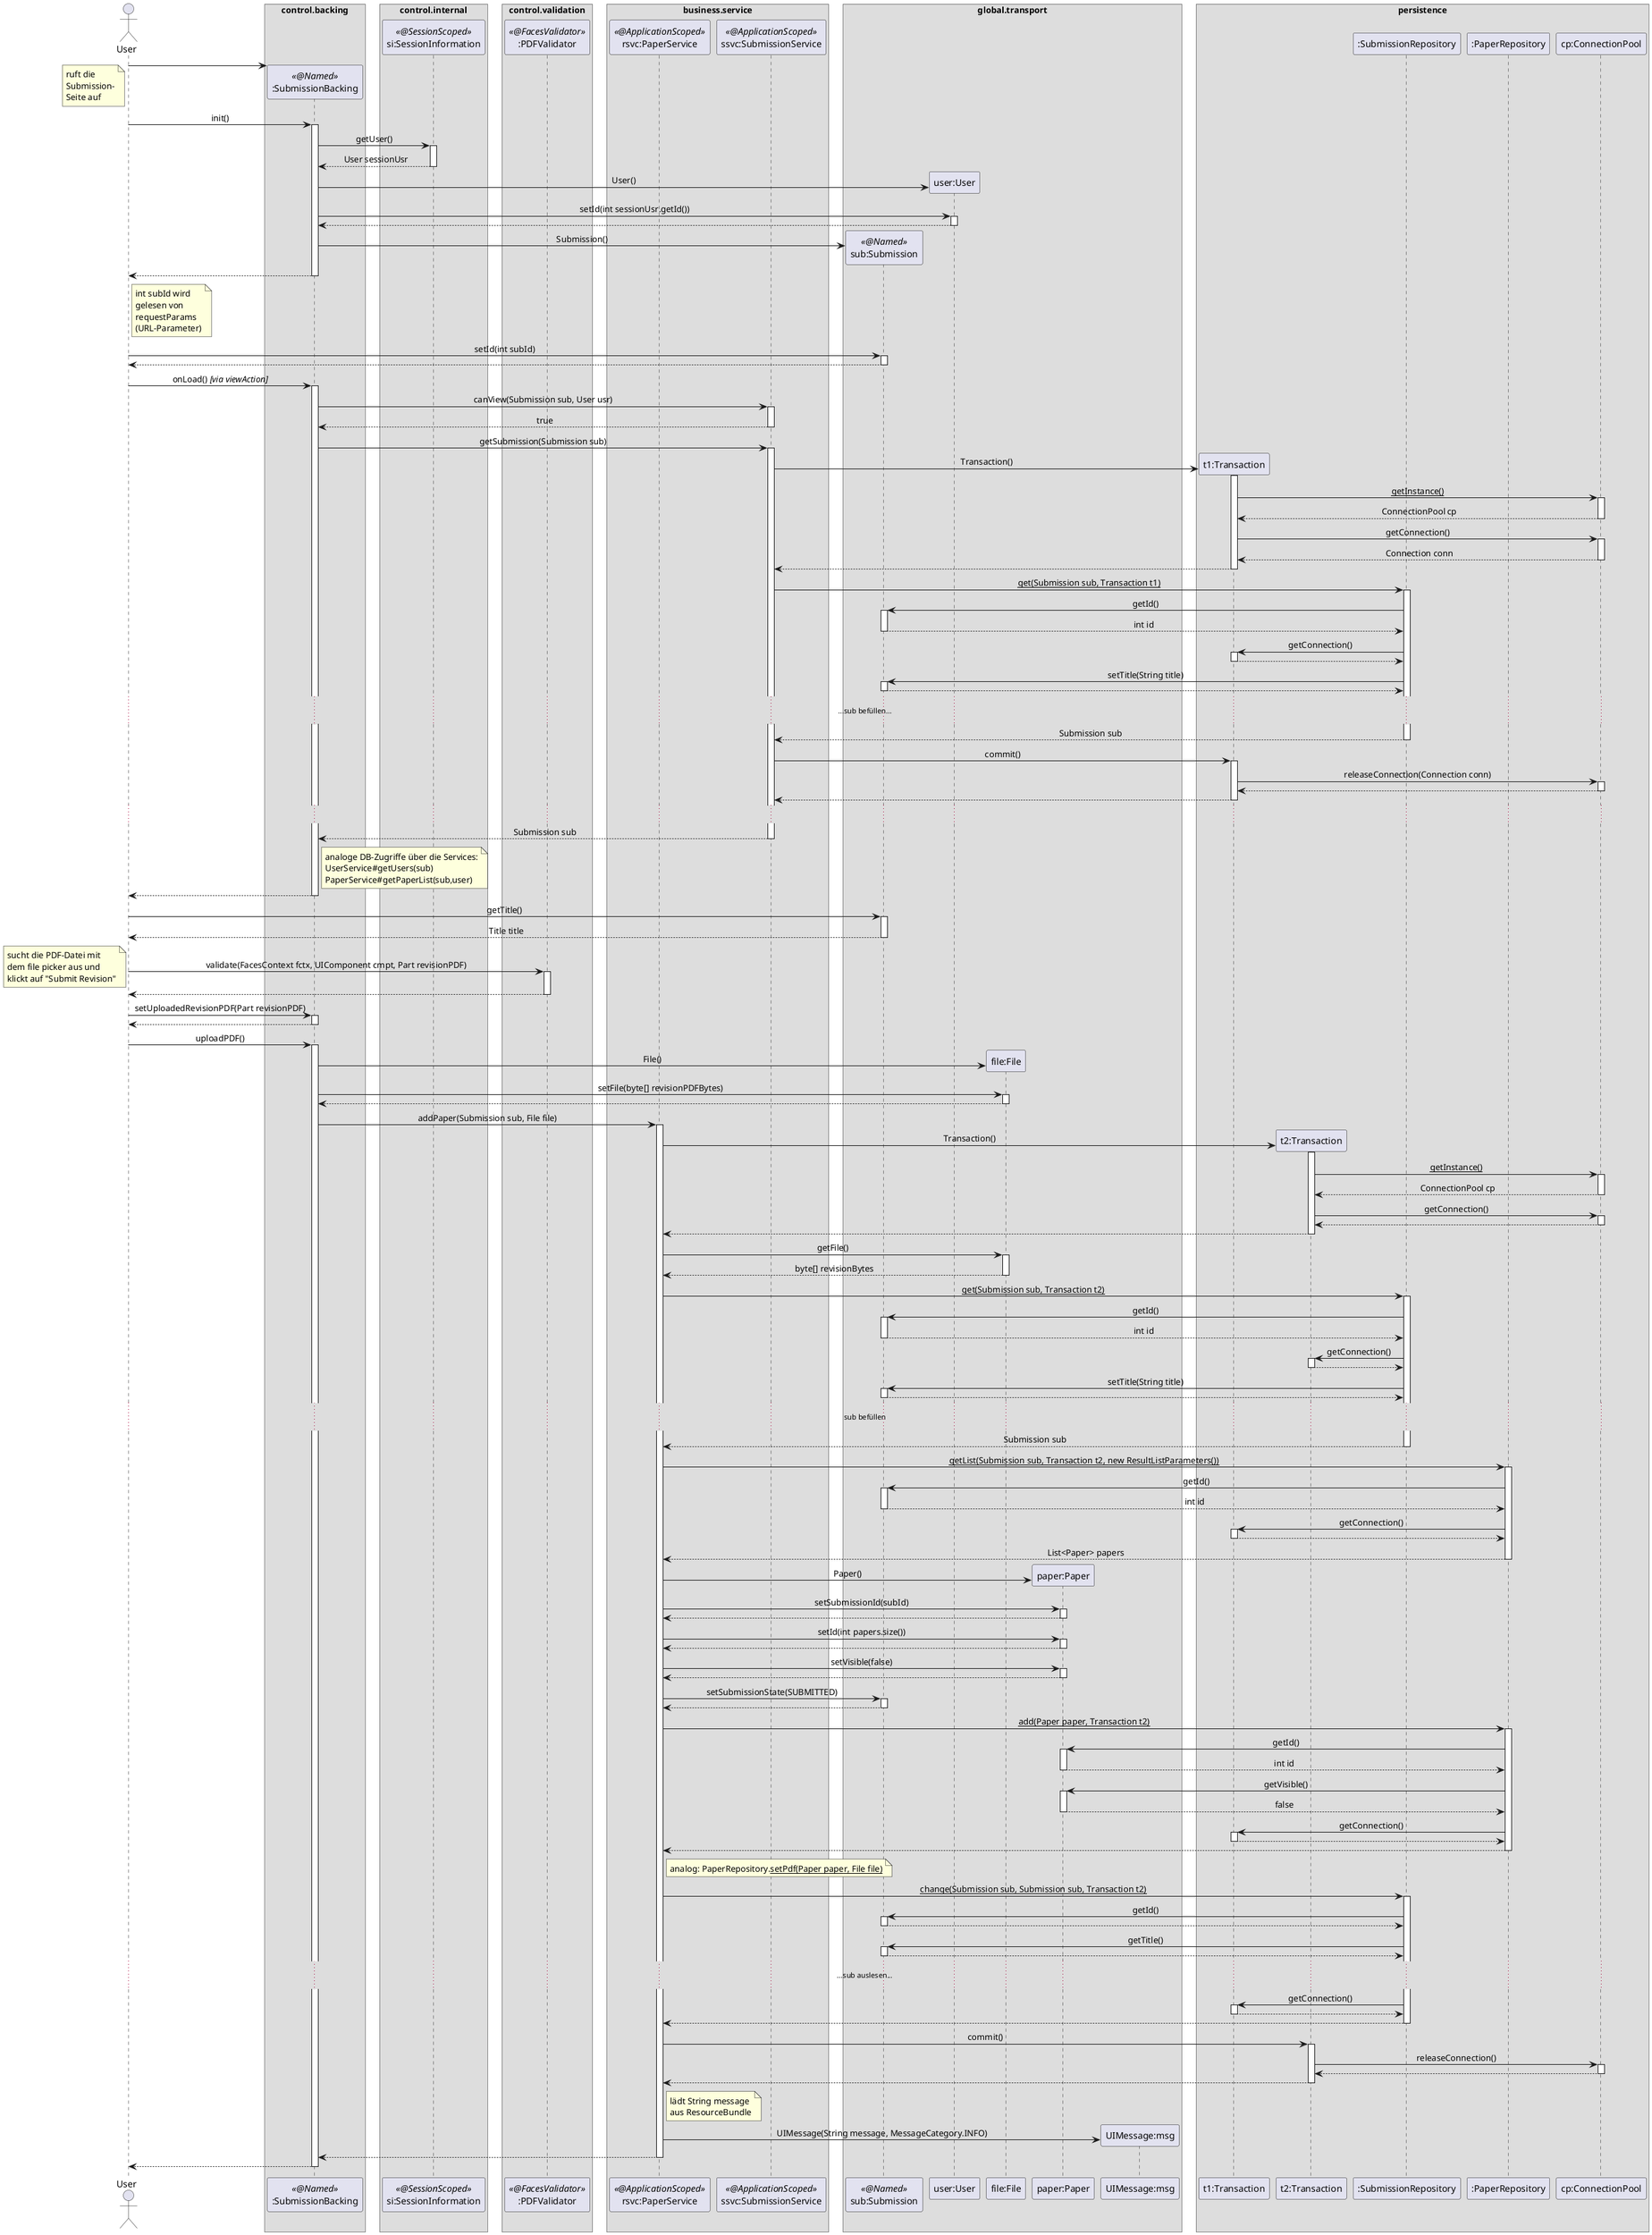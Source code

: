 @startuml
'https://plantuml.com/sequence-diagram

'!theme aws-orange
skinparam sequenceMessageAlign center
skinparam BoxPadding 10
'skinparam LifelineStrategy nosolid
'autonumber
'autoactivate on
'hide footbox

actor User as user

box "control.backing"
    participant ":SubmissionBacking" as sb << @Named >>
end box
'box "???"
'    participant ":ResourceBundle" as rscBundle
'end box
box "control.internal"
    participant "si:SessionInformation" as si << @SessionScoped >>
end box
box "control.validation"
    participant ":PDFValidator" as pdfv << @FacesValidator >>
end box
box "business.service"
    participant "rsvc:PaperService" as rsvc << @ApplicationScoped >>
    participant "ssvc:SubmissionService" as ssvc << @ApplicationScoped >>
end box
box "global.transport"
    participant "sub:Submission" as sub << @Named >>
    participant "user:User" as usr
    participant "file:File" as file
    participant "paper:Paper" as paper
    participant "UIMessage:msg" as msg
end box
box persistence
    participant "t1:Transaction" as t1
    participant "t2:Transaction" as t2
    participant ":SubmissionRepository" as sr
    participant ":PaperRepository" as pr
    participant "cp:ConnectionPool" as cp
end box

create sb
user -> sb
note left
    ruft die
    Submission-
    Seite auf
end note
user -> sb : init()
activate sb
    sb -> si ++ : getUser()
    return User sessionUsr
    sb -> usr ** : User()
    sb -> usr ++ : setId(int sessionUsr.getId())
    return
    sb -> sub ** : Submission()
return

note right of user
    int subId wird
    gelesen von
    requestParams
    (URL-Parameter)
end note
user -> sub ++ : setId(int subId)
return


user -> sb ++ : onLoad() //[via viewAction]//
    sb -> ssvc ++ : canView(Submission sub, User usr)
    return true

    sb -> ssvc : getSubmission(Submission sub)
    activate ssvc
        ssvc -> t1 ** : Transaction()
        activate t1
            t1 -> cp : __getInstance()__
            activate cp
            return ConnectionPool cp
            t1 -> cp : getConnection()
            activate cp
            return Connection conn
        return
        ssvc -> sr : __get(Submission sub, Transaction t1)__
        activate sr
            sr -> sub : getId()
            activate sub
            return int id
            sr -> t1 ++ : getConnection()
            return
            sr -> sub : setTitle(String title)
            activate sub
            return
            ......sub befüllen......
        return Submission sub
        ssvc -> t1 ++ : commit()
            t1 -> cp ++ : releaseConnection(Connection conn)
            return
        return
'        destroy t1
        ......
    return Submission sub

    note right of sb
        analoge DB-Zugriffe über die Services:
        UserService#getUsers(sub)
        PaperService#getPaperList(sub,user)
    end note

return

user -> sub ++ : getTitle()
return Title title

user -> pdfv ++ : validate(FacesContext fctx, UIComponent cmpt, Part revisionPDF)
note left
    sucht die PDF-Datei mit
    dem file picker aus und
    klickt auf "Submit Revision"
end note
return
user -> sb ++ : setUploadedRevisionPDF(Part revisionPDF)
return

user -> sb : uploadPDF()
activate sb
    sb -> file ** : File()
    sb -> file ++ : setFile(byte[] revisionPDFBytes)
    return

    sb -> rsvc : addPaper(Submission sub, File file)
    activate rsvc
        rsvc -> t2 ** : Transaction()
        activate t2
            t2 -> cp : __getInstance()__
            activate cp
            return ConnectionPool cp
            t2 -> cp : getConnection()
            activate cp
            return
        return

        rsvc -> file ++ : getFile()
        return byte[] revisionBytes

        rsvc -> sr : __get(Submission sub, Transaction t2)__
        activate sr
            sr -> sub : getId()
            activate sub
            return int id
            sr -> t2 ++ : getConnection()
            return
            sr -> sub : setTitle(String title)
            activate sub
            return
            ...sub befüllen...
        return Submission sub
        rsvc -> pr ++ : __getList(Submission sub, Transaction t2, new ResultListParameters())__
            pr -> sub ++ : getId()
            return int id
            pr -> t1 ++ : getConnection()
            return
        return List<Paper> papers
        rsvc -> paper ** : Paper()
        rsvc -> paper : setSubmissionId(subId)
        activate paper
        return
        rsvc -> paper : setId(int papers.size())
        activate paper
        return
        rsvc -> paper ++ : setVisible(false)
        return
        rsvc -> sub ++ : setSubmissionState(SUBMITTED)
        return

        rsvc -> pr ++ : __add(Paper paper, Transaction t2)__
            pr -> paper ++ : getId()
            return int id
            pr -> paper ++ : getVisible()
            return false
            pr -> t1 ++ : getConnection()
            return
        return
        note right of rsvc
            analog: PaperRepository.__setPdf(Paper paper, File file)__
        end note

        rsvc -> sr : __change(Submission sub, Submission sub, Transaction t2)__
        activate sr
            sr -> sub ++ : getId()
            return
            sr -> sub ++ : getTitle()
            return
            ......sub auslesen......
            sr -> t1 ++ : getConnection()
            return
        return

        rsvc -> t2 ++ : commit()
            t2 -> cp ++ : releaseConnection()
            return
        return

        note right of rsvc
            lädt String message
            aus ResourceBundle
        end note
        rsvc -> msg ** : UIMessage(String message, MessageCategory.INFO)

'        destroy t2
    return

'    subBacking -> rscBundle : getAddRevision\\\nConfirmationMsg()
'    activate rscBundle
'    return msg

return




@enduml